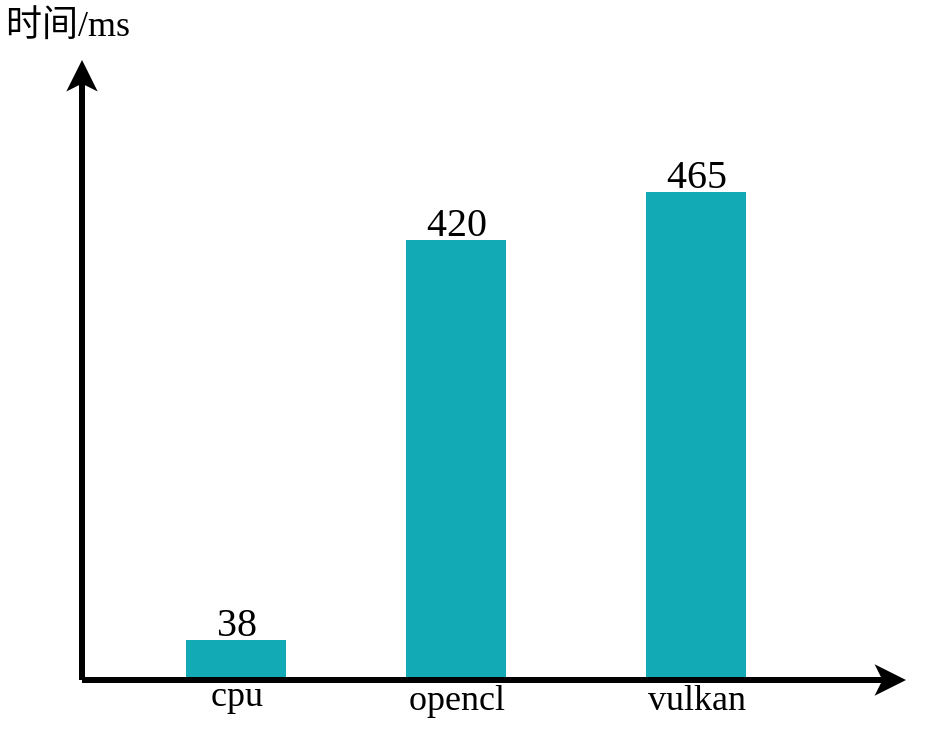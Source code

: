 <mxfile version="14.5.1" type="device"><diagram id="07fea595-8f29-1299-0266-81d95cde20df" name="Page-1"><mxGraphModel dx="-1396" dy="-88" grid="1" gridSize="10" guides="1" tooltips="1" connect="1" arrows="1" fold="1" page="1" pageScale="1" pageWidth="1169" pageHeight="827" background="#ffffff" math="0" shadow="0"><root><mxCell id="0"/><mxCell id="1" parent="0"/><mxCell id="723" value="" style="whiteSpace=wrap;fillColor=#12AAB5;gradientColor=none;gradientDirection=east;strokeColor=none;html=1;fontColor=#23445d;" parent="1" vertex="1"><mxGeometry x="2490" y="1580" width="50" height="20" as="geometry"/></mxCell><mxCell id="724" value="" style="whiteSpace=wrap;fillColor=#12AAB5;gradientColor=none;gradientDirection=east;strokeColor=none;html=1;fontColor=#23445d;" parent="1" vertex="1"><mxGeometry x="2600" y="1380" width="50" height="221.0" as="geometry"/></mxCell><mxCell id="725" value="" style="whiteSpace=wrap;fillColor=#12AAB5;gradientColor=none;gradientDirection=east;strokeColor=none;html=1;fontColor=#23445d;" parent="1" vertex="1"><mxGeometry x="2720" y="1356" width="50" height="245" as="geometry"/></mxCell><mxCell id="727" value="" style="edgeStyle=none;html=1;fontColor=#000000;strokeWidth=3;strokeColor=#000000;" parent="1" edge="1"><mxGeometry width="100" height="100" relative="1" as="geometry"><mxPoint x="2438" y="1600" as="sourcePoint"/><mxPoint x="2438" y="1290" as="targetPoint"/></mxGeometry></mxCell><mxCell id="734" value="" style="edgeStyle=none;html=1;fontColor=#000000;strokeWidth=3;strokeColor=#000000;" parent="1" edge="1"><mxGeometry width="100" height="100" relative="1" as="geometry"><mxPoint x="2438" y="1600" as="sourcePoint"/><mxPoint x="2850" y="1600" as="targetPoint"/></mxGeometry></mxCell><mxCell id="736" value="&lt;font face=&quot;Times New Roman&quot;&gt;cpu&lt;/font&gt;" style="text;spacingTop=-5;align=center;verticalAlign=middle;fontStyle=0;html=1;fontSize=18;points=[];strokeColor=none;" parent="1" vertex="1"><mxGeometry x="2455" y="1594.5" width="120" height="30" as="geometry"/></mxCell><mxCell id="737" value="&lt;font face=&quot;Times New Roman&quot;&gt;opencl&lt;/font&gt;" style="text;spacingTop=-5;align=center;verticalAlign=middle;fontStyle=0;html=1;fontSize=18;points=[];strokeColor=none;" parent="1" vertex="1"><mxGeometry x="2565" y="1596.5" width="120" height="30" as="geometry"/></mxCell><mxCell id="738" value="&lt;font face=&quot;Times New Roman&quot;&gt;vulkan&lt;/font&gt;" style="text;spacingTop=-5;align=center;verticalAlign=middle;fontStyle=0;html=1;fontSize=18;points=[];strokeColor=none;" parent="1" vertex="1"><mxGeometry x="2685" y="1596.5" width="120" height="30" as="geometry"/></mxCell><mxCell id="745" value="&lt;font face=&quot;SimSun&quot;&gt;时间&lt;/font&gt;&lt;font face=&quot;Times New Roman&quot;&gt;/ms&lt;/font&gt;" style="text;spacingTop=-5;html=1;fontSize=18;fontStyle=0;points=[]" parent="1" vertex="1"><mxGeometry x="2397.5" y="1260" width="80" height="20" as="geometry"/></mxCell><mxCell id="3f-ZMXDuB4X6nGP0QlT0-752" value="&lt;font face=&quot;Times New Roman&quot; style=&quot;font-size: 20px&quot;&gt;38&lt;/font&gt;" style="text;html=1;align=center;verticalAlign=middle;resizable=0;points=[];autosize=1;" parent="1" vertex="1"><mxGeometry x="2495" y="1560" width="40" height="20" as="geometry"/></mxCell><mxCell id="3f-ZMXDuB4X6nGP0QlT0-753" value="&lt;font style=&quot;font-size: 20px&quot; face=&quot;Times New Roman&quot;&gt;420&lt;/font&gt;" style="text;html=1;align=center;verticalAlign=middle;resizable=0;points=[];autosize=1;" parent="1" vertex="1"><mxGeometry x="2600" y="1360" width="50" height="20" as="geometry"/></mxCell><mxCell id="3f-ZMXDuB4X6nGP0QlT0-754" value="&lt;font style=&quot;font-size: 20px&quot; face=&quot;Times New Roman&quot;&gt;465&lt;/font&gt;" style="text;html=1;align=center;verticalAlign=middle;resizable=0;points=[];autosize=1;" parent="1" vertex="1"><mxGeometry x="2720" y="1336" width="50" height="20" as="geometry"/></mxCell></root></mxGraphModel></diagram></mxfile>